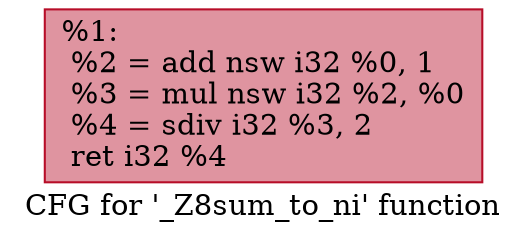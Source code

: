 digraph "CFG for '_Z8sum_to_ni' function" {
	label="CFG for '_Z8sum_to_ni' function";

	Node0x55ce45c01180 [shape=record,color="#b70d28ff", style=filled, fillcolor="#b70d2870",label="{%1:\l  %2 = add nsw i32 %0, 1\l  %3 = mul nsw i32 %2, %0\l  %4 = sdiv i32 %3, 2\l  ret i32 %4\l}"];
}
